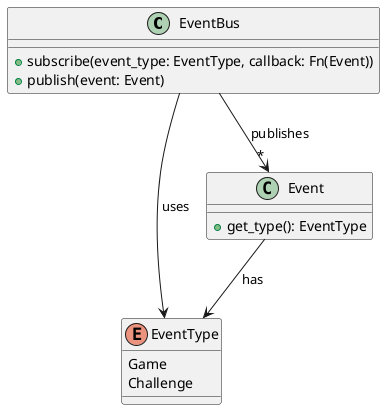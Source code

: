 @startuml
class EventBus {
  +subscribe(event_type: EventType, callback: Fn(Event))
  +publish(event: Event)
}

enum EventType {
  Game
  Challenge
}

class Event {
  +get_type(): EventType
}

EventBus --> "*" Event : publishes
EventBus --> EventType : uses
Event --> EventType : has
@enduml
